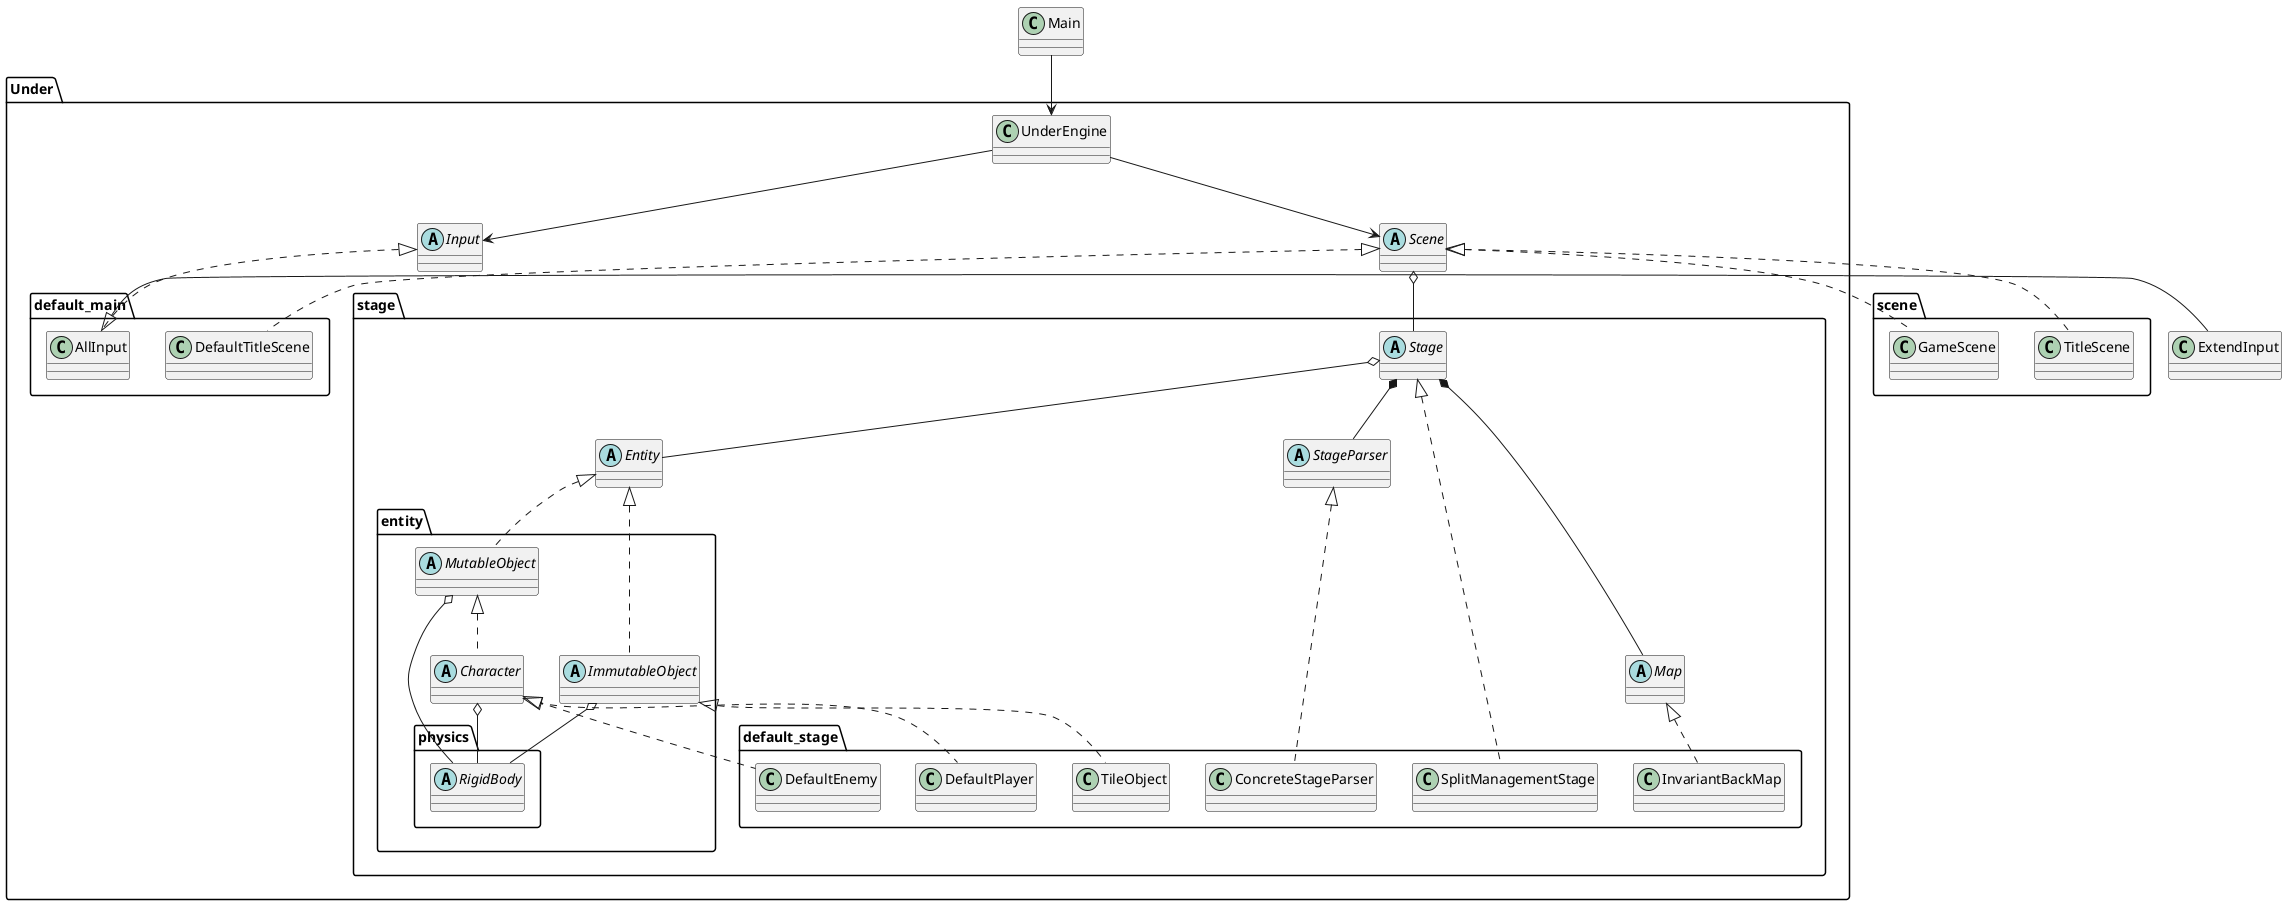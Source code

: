 @startuml UnderEngine

package Under {
    class UnderEngine
    abstract Scene
    abstract Input

    package default_main {
        class DefaultTitleScene
        class AllInput
    }

    package stage {
        abstract Stage
        abstract Map
        abstract Entity
        abstract StageParser

        package entity {
            abstract ImmutableObject
            abstract MutableObject
            abstract Character

            package physics {
                abstract RigidBody
            }
        }

        package default_stage {
            class SplitManagementStage
            class InvariantBackMap
            class ConcreteStageParser
            class TileObject
            class DefaultPlayer
            class DefaultEnemy
        }
    }
}

package scene {
    class TitleScene
    class GameScene
}

Main --> UnderEngine

UnderEngine --> Input
UnderEngine --> Scene

Input <|.. AllInput
AllInput <|- ExtendInput

Scene <|.. DefaultTitleScene
Scene o-- Stage

Scene <|.. TitleScene
Scene <|.. GameScene

Stage o-- Entity
Stage *-- Map
Stage *-- StageParser

Entity <|.. ImmutableObject
Entity <|.. MutableObject
MutableObject <|.. Character

Character <|.. DefaultPlayer
Character <|.. DefaultEnemy

ImmutableObject o-- RigidBody
MutableObject o-- RigidBody
Character o-- RigidBody

Stage <|.. SplitManagementStage
Map <|.. InvariantBackMap
StageParser <|.. ConcreteStageParser
ImmutableObject <|.. TileObject

@enduml